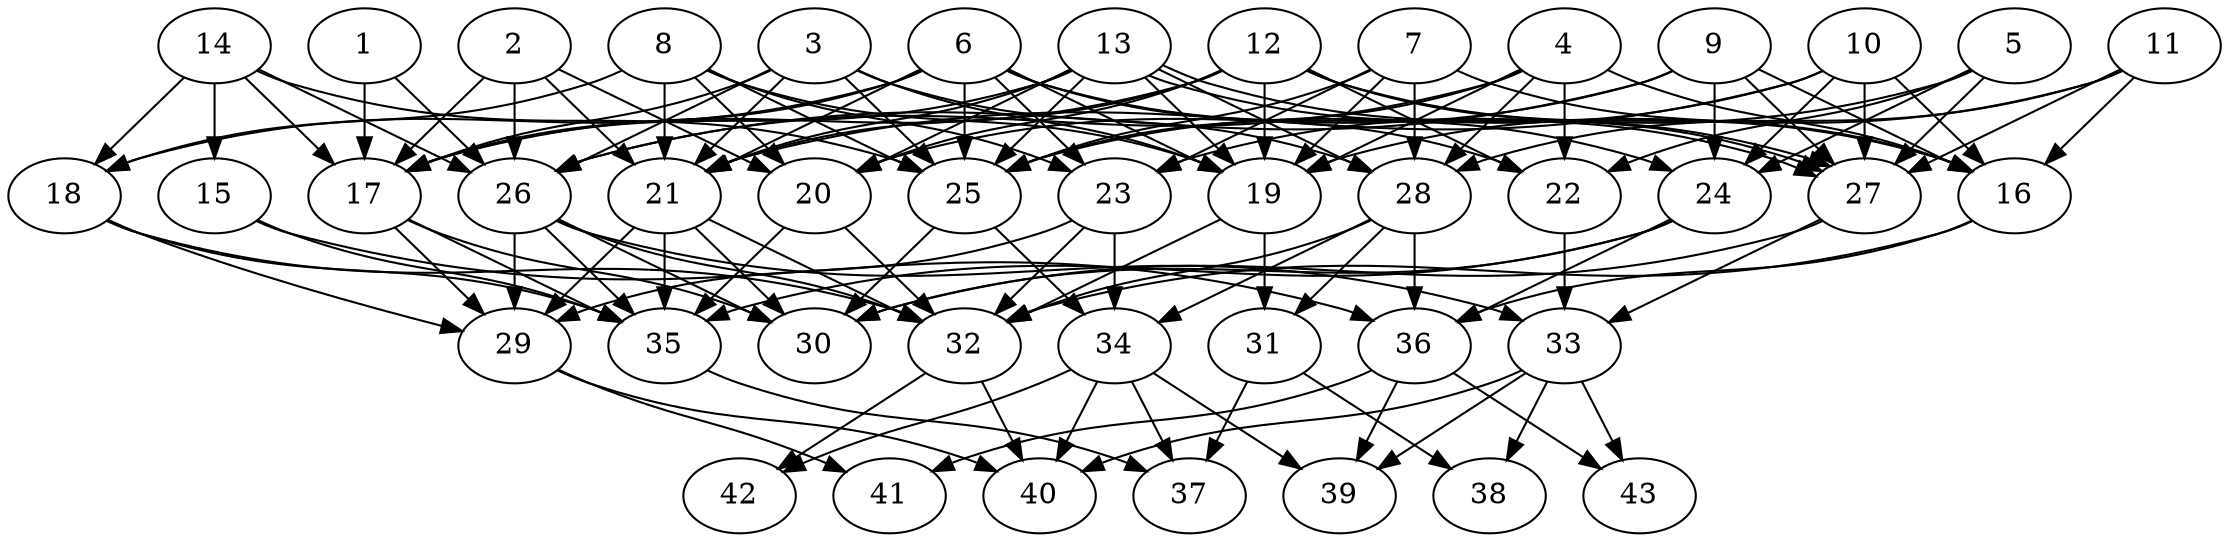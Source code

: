 // DAG (tier=3-complex, mode=data, n=43, ccr=0.519, fat=0.753, density=0.614, regular=0.203, jump=0.340, mindata=4194304, maxdata=33554432)
// DAG automatically generated by daggen at Sun Aug 24 16:33:35 2025
// /home/ermia/Project/Environments/daggen/bin/daggen --dot --ccr 0.519 --fat 0.753 --regular 0.203 --density 0.614 --jump 0.340 --mindata 4194304 --maxdata 33554432 -n 43 
digraph G {
  1 [size="161961127384885728", alpha="0.13", expect_size="80980563692442864"]
  1 -> 17 [size ="3610079605555200"]
  1 -> 26 [size ="3610079605555200"]
  2 [size="1545599939704367611904", alpha="0.16", expect_size="772799969852183805952"]
  2 -> 17 [size ="1069435792130048"]
  2 -> 20 [size ="1069435792130048"]
  2 -> 21 [size ="1069435792130048"]
  2 -> 26 [size ="1069435792130048"]
  3 [size="424661225745357888", alpha="0.16", expect_size="212330612872678944"]
  3 -> 17 [size ="767467244748800"]
  3 -> 19 [size ="767467244748800"]
  3 -> 21 [size ="767467244748800"]
  3 -> 25 [size ="767467244748800"]
  3 -> 26 [size ="767467244748800"]
  3 -> 28 [size ="767467244748800"]
  4 [size="11284096458408904704", alpha="0.07", expect_size="5642048229204452352"]
  4 -> 16 [size ="5638900554924032"]
  4 -> 19 [size ="5638900554924032"]
  4 -> 22 [size ="5638900554924032"]
  4 -> 25 [size ="5638900554924032"]
  4 -> 26 [size ="5638900554924032"]
  4 -> 28 [size ="5638900554924032"]
  5 [size="20318597578937606340608", alpha="0.06", expect_size="10159298789468803170304"]
  5 -> 22 [size ="5956883953221632"]
  5 -> 23 [size ="5956883953221632"]
  5 -> 24 [size ="5956883953221632"]
  5 -> 27 [size ="5956883953221632"]
  6 [size="21235596975272013856768", alpha="0.12", expect_size="10617798487636006928384"]
  6 -> 17 [size ="6134789090312192"]
  6 -> 18 [size ="6134789090312192"]
  6 -> 19 [size ="6134789090312192"]
  6 -> 21 [size ="6134789090312192"]
  6 -> 22 [size ="6134789090312192"]
  6 -> 23 [size ="6134789090312192"]
  6 -> 24 [size ="6134789090312192"]
  6 -> 25 [size ="6134789090312192"]
  7 [size="9589182635125475328", alpha="0.00", expect_size="4794591317562737664"]
  7 -> 16 [size ="3678618358120448"]
  7 -> 19 [size ="3678618358120448"]
  7 -> 23 [size ="3678618358120448"]
  7 -> 25 [size ="3678618358120448"]
  7 -> 28 [size ="3678618358120448"]
  8 [size="1645840677310824448000", alpha="0.17", expect_size="822920338655412224000"]
  8 -> 18 [size ="1115189097267200"]
  8 -> 19 [size ="1115189097267200"]
  8 -> 20 [size ="1115189097267200"]
  8 -> 21 [size ="1115189097267200"]
  8 -> 23 [size ="1115189097267200"]
  8 -> 25 [size ="1115189097267200"]
  9 [size="4190299963893026390016", alpha="0.13", expect_size="2095149981946513195008"]
  9 -> 16 [size ="2079313927077888"]
  9 -> 20 [size ="2079313927077888"]
  9 -> 24 [size ="2079313927077888"]
  9 -> 26 [size ="2079313927077888"]
  9 -> 27 [size ="2079313927077888"]
  10 [size="141763704957448486912", alpha="0.05", expect_size="70881852478724243456"]
  10 -> 16 [size ="217503720538112"]
  10 -> 21 [size ="217503720538112"]
  10 -> 24 [size ="217503720538112"]
  10 -> 25 [size ="217503720538112"]
  10 -> 27 [size ="217503720538112"]
  11 [size="2487011985452311773184", alpha="0.02", expect_size="1243505992726155886592"]
  11 -> 16 [size ="1468504356159488"]
  11 -> 19 [size ="1468504356159488"]
  11 -> 27 [size ="1468504356159488"]
  11 -> 28 [size ="1468504356159488"]
  12 [size="1539857778627462561792", alpha="0.01", expect_size="769928889313731280896"]
  12 -> 16 [size ="1066785394655232"]
  12 -> 17 [size ="1066785394655232"]
  12 -> 19 [size ="1066785394655232"]
  12 -> 20 [size ="1066785394655232"]
  12 -> 21 [size ="1066785394655232"]
  12 -> 22 [size ="1066785394655232"]
  12 -> 27 [size ="1066785394655232"]
  13 [size="489741810210149056", alpha="0.15", expect_size="244870905105074528"]
  13 -> 17 [size ="7932469059780608"]
  13 -> 19 [size ="7932469059780608"]
  13 -> 20 [size ="7932469059780608"]
  13 -> 21 [size ="7932469059780608"]
  13 -> 25 [size ="7932469059780608"]
  13 -> 27 [size ="7932469059780608"]
  13 -> 27 [size ="7932469059780608"]
  13 -> 28 [size ="7932469059780608"]
  14 [size="9415322113947654", alpha="0.13", expect_size="4707661056973827"]
  14 -> 15 [size ="257181039460352"]
  14 -> 17 [size ="257181039460352"]
  14 -> 18 [size ="257181039460352"]
  14 -> 25 [size ="257181039460352"]
  14 -> 26 [size ="257181039460352"]
  15 [size="2570254043956056686592", alpha="0.12", expect_size="1285127021978028343296"]
  15 -> 35 [size ="1501092152082432"]
  15 -> 36 [size ="1501092152082432"]
  16 [size="93055841610323776", alpha="0.00", expect_size="46527920805161888"]
  16 -> 32 [size ="3847034293452800"]
  16 -> 36 [size ="3847034293452800"]
  17 [size="58304429456694952", alpha="0.05", expect_size="29152214728347476"]
  17 -> 29 [size ="1005631368593408"]
  17 -> 30 [size ="1005631368593408"]
  17 -> 35 [size ="1005631368593408"]
  18 [size="8761421107581136", alpha="0.09", expect_size="4380710553790568"]
  18 -> 29 [size ="556372211007488"]
  18 -> 32 [size ="556372211007488"]
  18 -> 35 [size ="556372211007488"]
  19 [size="11695860545589702656", alpha="0.01", expect_size="5847930272794851328"]
  19 -> 31 [size ="6224037772525568"]
  19 -> 32 [size ="6224037772525568"]
  20 [size="11643930183233284096", alpha="0.10", expect_size="5821965091616642048"]
  20 -> 32 [size ="3750284375359488"]
  20 -> 35 [size ="3750284375359488"]
  21 [size="33433052075276632064000", alpha="0.00", expect_size="16716526037638316032000"]
  21 -> 29 [size ="8302470417612800"]
  21 -> 30 [size ="8302470417612800"]
  21 -> 32 [size ="8302470417612800"]
  21 -> 35 [size ="8302470417612800"]
  22 [size="16892463748976828416", alpha="0.06", expect_size="8446231874488414208"]
  22 -> 33 [size ="8369637741821952"]
  23 [size="2758682464530372608", alpha="0.01", expect_size="1379341232265186304"]
  23 -> 29 [size ="2306832714432512"]
  23 -> 32 [size ="2306832714432512"]
  23 -> 34 [size ="2306832714432512"]
  24 [size="89654918731167904", alpha="0.17", expect_size="44827459365583952"]
  24 -> 30 [size ="3711717657804800"]
  24 -> 35 [size ="3711717657804800"]
  24 -> 36 [size ="3711717657804800"]
  25 [size="858944140291329753088", alpha="0.06", expect_size="429472070145664876544"]
  25 -> 30 [size ="722880652378112"]
  25 -> 34 [size ="722880652378112"]
  26 [size="14249965040407455744", alpha="0.13", expect_size="7124982520203727872"]
  26 -> 29 [size ="6877869661749248"]
  26 -> 30 [size ="6877869661749248"]
  26 -> 32 [size ="6877869661749248"]
  26 -> 33 [size ="6877869661749248"]
  26 -> 35 [size ="6877869661749248"]
  27 [size="652431193722740608", alpha="0.15", expect_size="326215596861370304"]
  27 -> 30 [size ="545495206330368"]
  27 -> 33 [size ="545495206330368"]
  28 [size="78136256751769472", alpha="0.05", expect_size="39068128375884736"]
  28 -> 31 [size ="1456099819520000"]
  28 -> 32 [size ="1456099819520000"]
  28 -> 34 [size ="1456099819520000"]
  28 -> 36 [size ="1456099819520000"]
  29 [size="41691709716411512", alpha="0.04", expect_size="20845854858205756"]
  29 -> 40 [size ="1137545786163200"]
  29 -> 41 [size ="1137545786163200"]
  30 [size="1018708896097816960", alpha="0.11", expect_size="509354448048908480"]
  31 [size="1216709107901479424", alpha="0.16", expect_size="608354553950739712"]
  31 -> 37 [size ="907137366622208"]
  31 -> 38 [size ="907137366622208"]
  32 [size="13028464841785591463936", alpha="0.17", expect_size="6514232420892795731968"]
  32 -> 40 [size ="4429473936048128"]
  32 -> 42 [size ="4429473936048128"]
  33 [size="77754844070421408", alpha="0.04", expect_size="38877422035210704"]
  33 -> 38 [size ="1565506528083968"]
  33 -> 39 [size ="1565506528083968"]
  33 -> 40 [size ="1565506528083968"]
  33 -> 43 [size ="1565506528083968"]
  34 [size="2973579523346575392768", alpha="0.10", expect_size="1486789761673287696384"]
  34 -> 37 [size ="1654282562568192"]
  34 -> 39 [size ="1654282562568192"]
  34 -> 40 [size ="1654282562568192"]
  34 -> 42 [size ="1654282562568192"]
  35 [size="2169473611910006528", alpha="0.12", expect_size="1084736805955003264"]
  35 -> 37 [size ="1150476791840768"]
  36 [size="3796883270369542144000", alpha="0.13", expect_size="1898441635184771072000"]
  36 -> 39 [size ="1947039747276800"]
  36 -> 41 [size ="1947039747276800"]
  36 -> 43 [size ="1947039747276800"]
  37 [size="134101888936899568", alpha="0.02", expect_size="67050944468449784"]
  38 [size="325757294399468160", alpha="0.05", expect_size="162878647199734080"]
  39 [size="96430943455847872", alpha="0.08", expect_size="48215471727923936"]
  40 [size="14216089326310981632", alpha="0.02", expect_size="7108044663155490816"]
  41 [size="77945995750699232", alpha="0.16", expect_size="38972997875349616"]
  42 [size="28954221958468200", alpha="0.12", expect_size="14477110979234100"]
  43 [size="195602194256804992", alpha="0.02", expect_size="97801097128402496"]
}